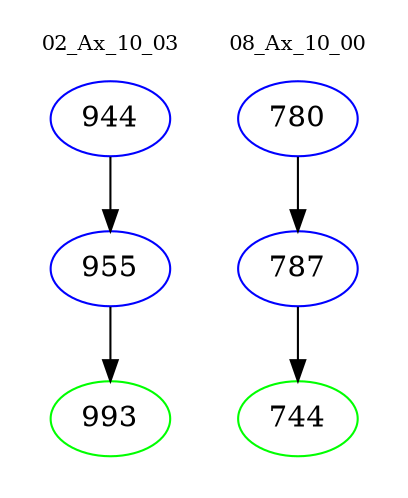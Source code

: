 digraph{
subgraph cluster_0 {
color = white
label = "02_Ax_10_03";
fontsize=10;
T0_944 [label="944", color="blue"]
T0_944 -> T0_955 [color="black"]
T0_955 [label="955", color="blue"]
T0_955 -> T0_993 [color="black"]
T0_993 [label="993", color="green"]
}
subgraph cluster_1 {
color = white
label = "08_Ax_10_00";
fontsize=10;
T1_780 [label="780", color="blue"]
T1_780 -> T1_787 [color="black"]
T1_787 [label="787", color="blue"]
T1_787 -> T1_744 [color="black"]
T1_744 [label="744", color="green"]
}
}
